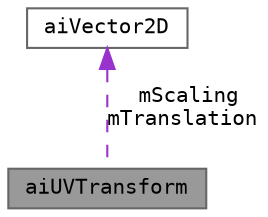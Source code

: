 digraph "aiUVTransform"
{
 // LATEX_PDF_SIZE
  bgcolor="transparent";
  edge [fontname=Terminal,fontsize=10,labelfontname=Helvetica,labelfontsize=10];
  node [fontname=Terminal,fontsize=10,shape=box,height=0.2,width=0.4];
  Node1 [label="aiUVTransform",height=0.2,width=0.4,color="gray40", fillcolor="grey60", style="filled", fontcolor="black",tooltip="Defines how an UV channel is transformed."];
  Node2 -> Node1 [dir="back",color="darkorchid3",style="dashed",label=" mScaling\nmTranslation" ];
  Node2 [label="aiVector2D",height=0.2,width=0.4,color="gray40", fillcolor="white", style="filled",URL="$structai_vector2_d.html",tooltip=" "];
}
